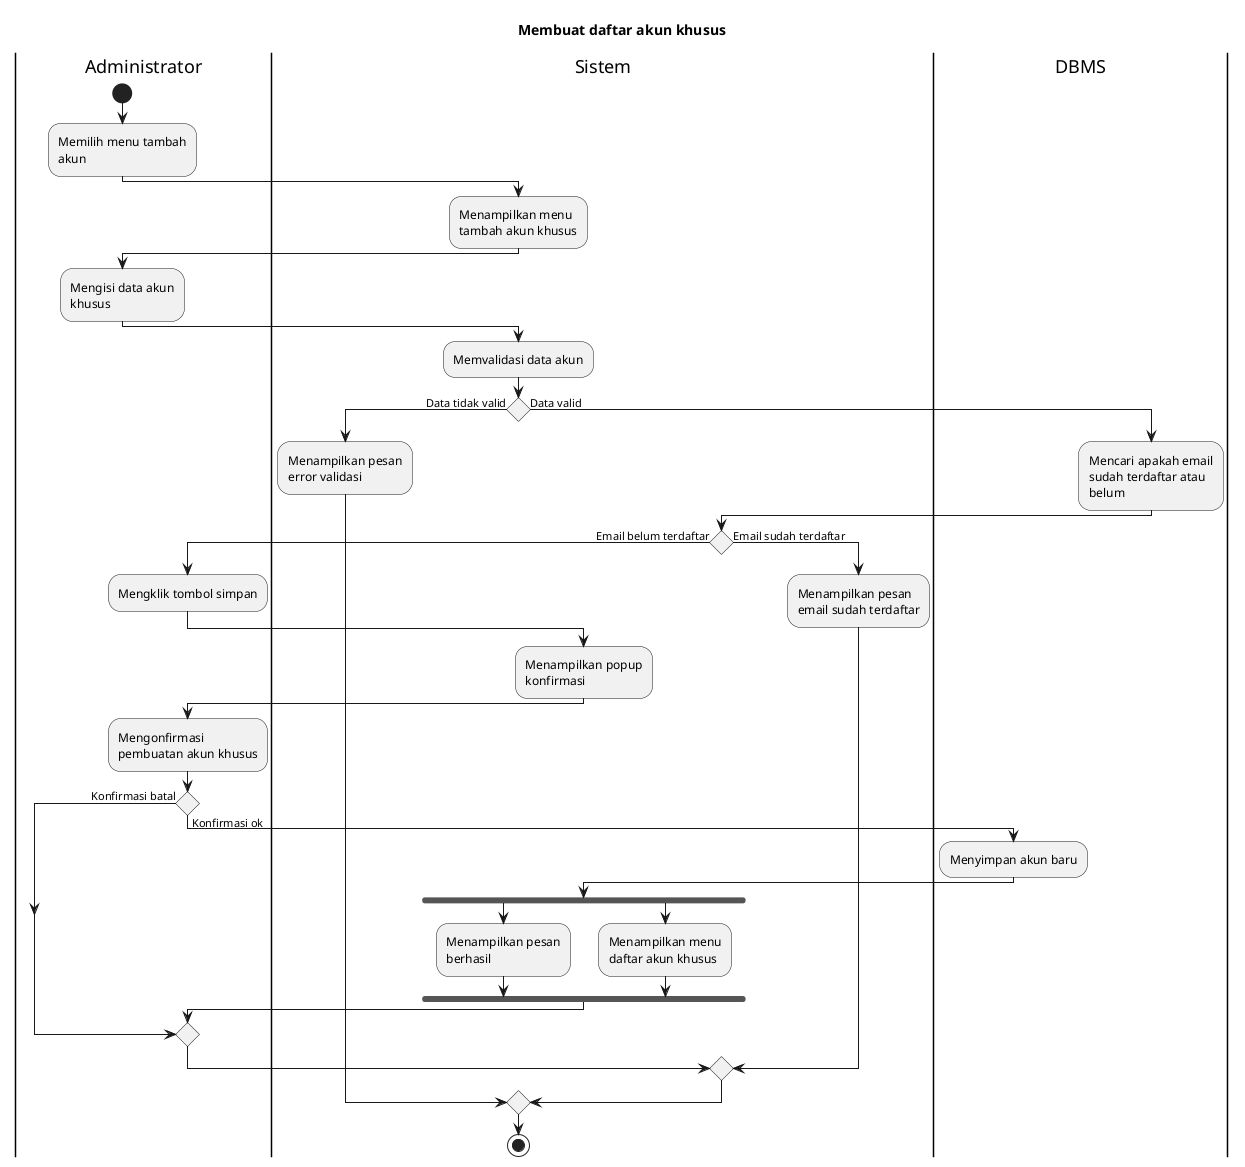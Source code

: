 @startuml UC-MGUSER-010 - Membuat daftar akun khusus
skinparam wrapWidth 140

title Membuat daftar akun khusus

|Administrator|
start
:Memilih menu tambah akun;

|Sistem|
:Menampilkan menu tambah akun khusus;

|Administrator|
:Mengisi data akun khusus;

|Sistem|
:Memvalidasi data akun;

if () then (Data tidak valid)
  :Menampilkan pesan error validasi;
else (Data valid)
  |DBMS|
  :Mencari apakah email sudah terdaftar atau belum;

  |Sistem|
  if () then (Email belum terdaftar)
    |Administrator|
    :Mengklik tombol simpan;
    
    |Sistem|
    :Menampilkan popup konfirmasi;

    |Administrator|
    :Mengonfirmasi pembuatan akun khusus;

    if () then (Konfirmasi batal)
    else (Konfirmasi ok)
      |DBMS|
      :Menyimpan akun baru;

      |Sistem|
      fork
        :Menampilkan pesan berhasil;
      fork again
        :Menampilkan menu daftar akun khusus;
      endfork
    endif
  else (Email sudah terdaftar)
    :Menampilkan pesan email sudah terdaftar;
  endif
endif

stop

@enduml